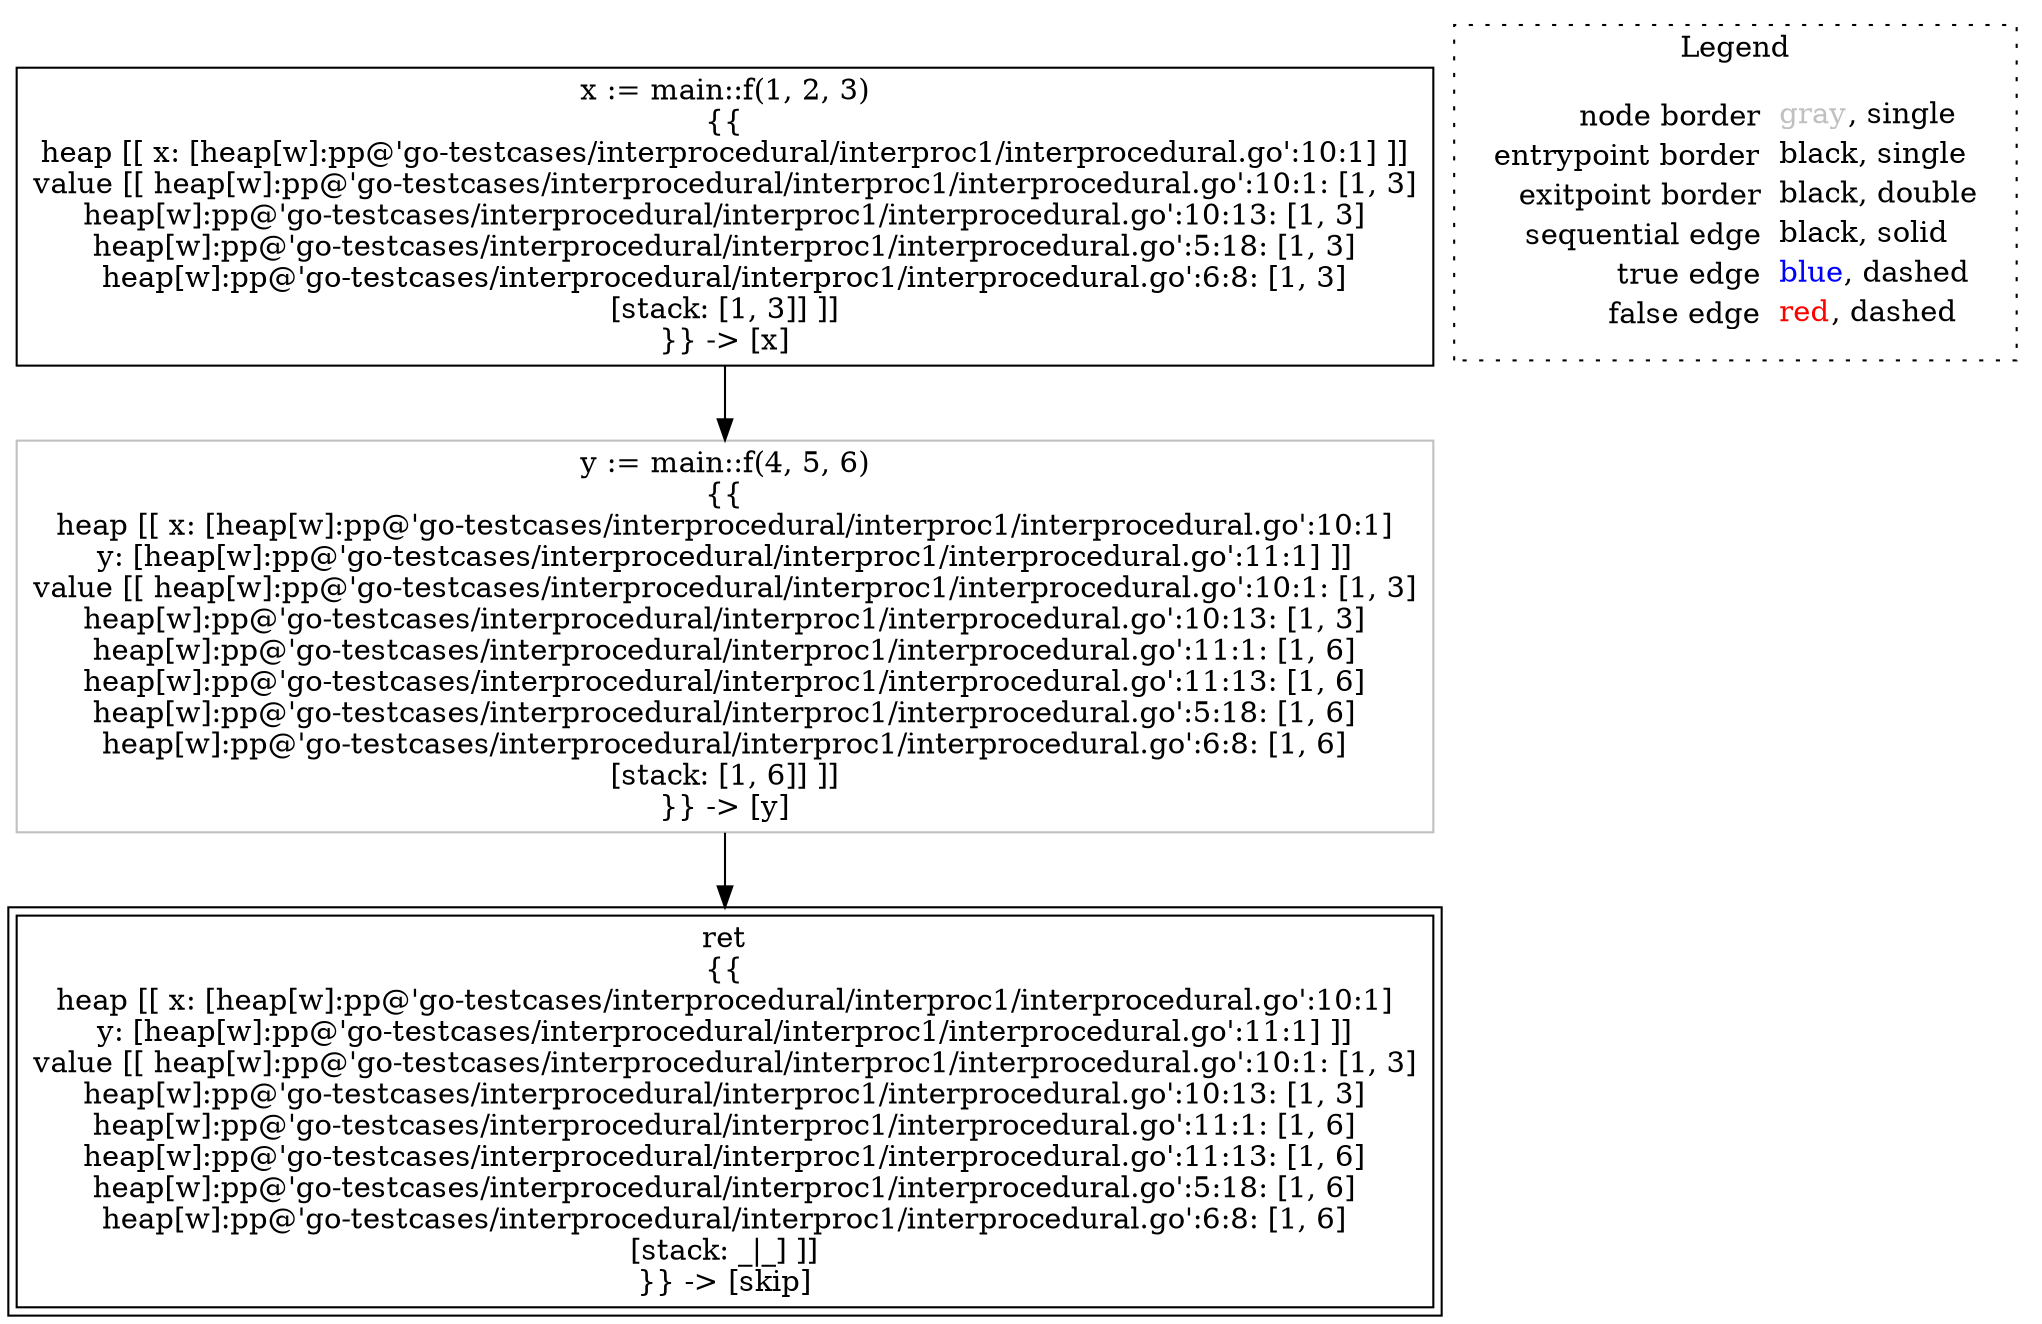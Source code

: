 digraph {
	"node0" [shape="rect",color="black",label=<x := main::f(1, 2, 3)<BR/>{{<BR/>heap [[ x: [heap[w]:pp@'go-testcases/interprocedural/interproc1/interprocedural.go':10:1] ]]<BR/>value [[ heap[w]:pp@'go-testcases/interprocedural/interproc1/interprocedural.go':10:1: [1, 3]<BR/>heap[w]:pp@'go-testcases/interprocedural/interproc1/interprocedural.go':10:13: [1, 3]<BR/>heap[w]:pp@'go-testcases/interprocedural/interproc1/interprocedural.go':5:18: [1, 3]<BR/>heap[w]:pp@'go-testcases/interprocedural/interproc1/interprocedural.go':6:8: [1, 3]<BR/>[stack: [1, 3]] ]]<BR/>}} -&gt; [x]>];
	"node1" [shape="rect",color="gray",label=<y := main::f(4, 5, 6)<BR/>{{<BR/>heap [[ x: [heap[w]:pp@'go-testcases/interprocedural/interproc1/interprocedural.go':10:1]<BR/>y: [heap[w]:pp@'go-testcases/interprocedural/interproc1/interprocedural.go':11:1] ]]<BR/>value [[ heap[w]:pp@'go-testcases/interprocedural/interproc1/interprocedural.go':10:1: [1, 3]<BR/>heap[w]:pp@'go-testcases/interprocedural/interproc1/interprocedural.go':10:13: [1, 3]<BR/>heap[w]:pp@'go-testcases/interprocedural/interproc1/interprocedural.go':11:1: [1, 6]<BR/>heap[w]:pp@'go-testcases/interprocedural/interproc1/interprocedural.go':11:13: [1, 6]<BR/>heap[w]:pp@'go-testcases/interprocedural/interproc1/interprocedural.go':5:18: [1, 6]<BR/>heap[w]:pp@'go-testcases/interprocedural/interproc1/interprocedural.go':6:8: [1, 6]<BR/>[stack: [1, 6]] ]]<BR/>}} -&gt; [y]>];
	"node2" [shape="rect",color="black",peripheries="2",label=<ret<BR/>{{<BR/>heap [[ x: [heap[w]:pp@'go-testcases/interprocedural/interproc1/interprocedural.go':10:1]<BR/>y: [heap[w]:pp@'go-testcases/interprocedural/interproc1/interprocedural.go':11:1] ]]<BR/>value [[ heap[w]:pp@'go-testcases/interprocedural/interproc1/interprocedural.go':10:1: [1, 3]<BR/>heap[w]:pp@'go-testcases/interprocedural/interproc1/interprocedural.go':10:13: [1, 3]<BR/>heap[w]:pp@'go-testcases/interprocedural/interproc1/interprocedural.go':11:1: [1, 6]<BR/>heap[w]:pp@'go-testcases/interprocedural/interproc1/interprocedural.go':11:13: [1, 6]<BR/>heap[w]:pp@'go-testcases/interprocedural/interproc1/interprocedural.go':5:18: [1, 6]<BR/>heap[w]:pp@'go-testcases/interprocedural/interproc1/interprocedural.go':6:8: [1, 6]<BR/>[stack: _|_] ]]<BR/>}} -&gt; [skip]>];
	"node0" -> "node1" [color="black"];
	"node1" -> "node2" [color="black"];
subgraph cluster_legend {
	label="Legend";
	style=dotted;
	node [shape=plaintext];
	"legend" [label=<<table border="0" cellpadding="2" cellspacing="0" cellborder="0"><tr><td align="right">node border&nbsp;</td><td align="left"><font color="gray">gray</font>, single</td></tr><tr><td align="right">entrypoint border&nbsp;</td><td align="left"><font color="black">black</font>, single</td></tr><tr><td align="right">exitpoint border&nbsp;</td><td align="left"><font color="black">black</font>, double</td></tr><tr><td align="right">sequential edge&nbsp;</td><td align="left"><font color="black">black</font>, solid</td></tr><tr><td align="right">true edge&nbsp;</td><td align="left"><font color="blue">blue</font>, dashed</td></tr><tr><td align="right">false edge&nbsp;</td><td align="left"><font color="red">red</font>, dashed</td></tr></table>>];
}

}
